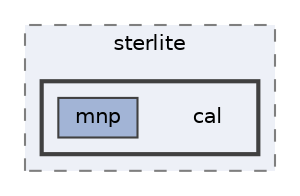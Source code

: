 digraph "repository/mnp/src/test/java/com/sterlite/cal"
{
 // LATEX_PDF_SIZE
  bgcolor="transparent";
  edge [fontname=Helvetica,fontsize=10,labelfontname=Helvetica,labelfontsize=10];
  node [fontname=Helvetica,fontsize=10,shape=box,height=0.2,width=0.4];
  compound=true
  subgraph clusterdir_625b922df1364b53364245851ed5897d {
    graph [ bgcolor="#edf0f7", pencolor="grey50", label="sterlite", fontname=Helvetica,fontsize=10 style="filled,dashed", URL="dir_625b922df1364b53364245851ed5897d.html",tooltip=""]
  subgraph clusterdir_2ae5c2ba3f19cc4df8229724587de304 {
    graph [ bgcolor="#edf0f7", pencolor="grey25", label="", fontname=Helvetica,fontsize=10 style="filled,bold", URL="dir_2ae5c2ba3f19cc4df8229724587de304.html",tooltip=""]
    dir_2ae5c2ba3f19cc4df8229724587de304 [shape=plaintext, label="cal"];
  dir_7cf87d1c8a6e2f5046e3603eb435839a [label="mnp", fillcolor="#a2b4d6", color="grey25", style="filled", URL="dir_7cf87d1c8a6e2f5046e3603eb435839a.html",tooltip=""];
  }
  }
}
